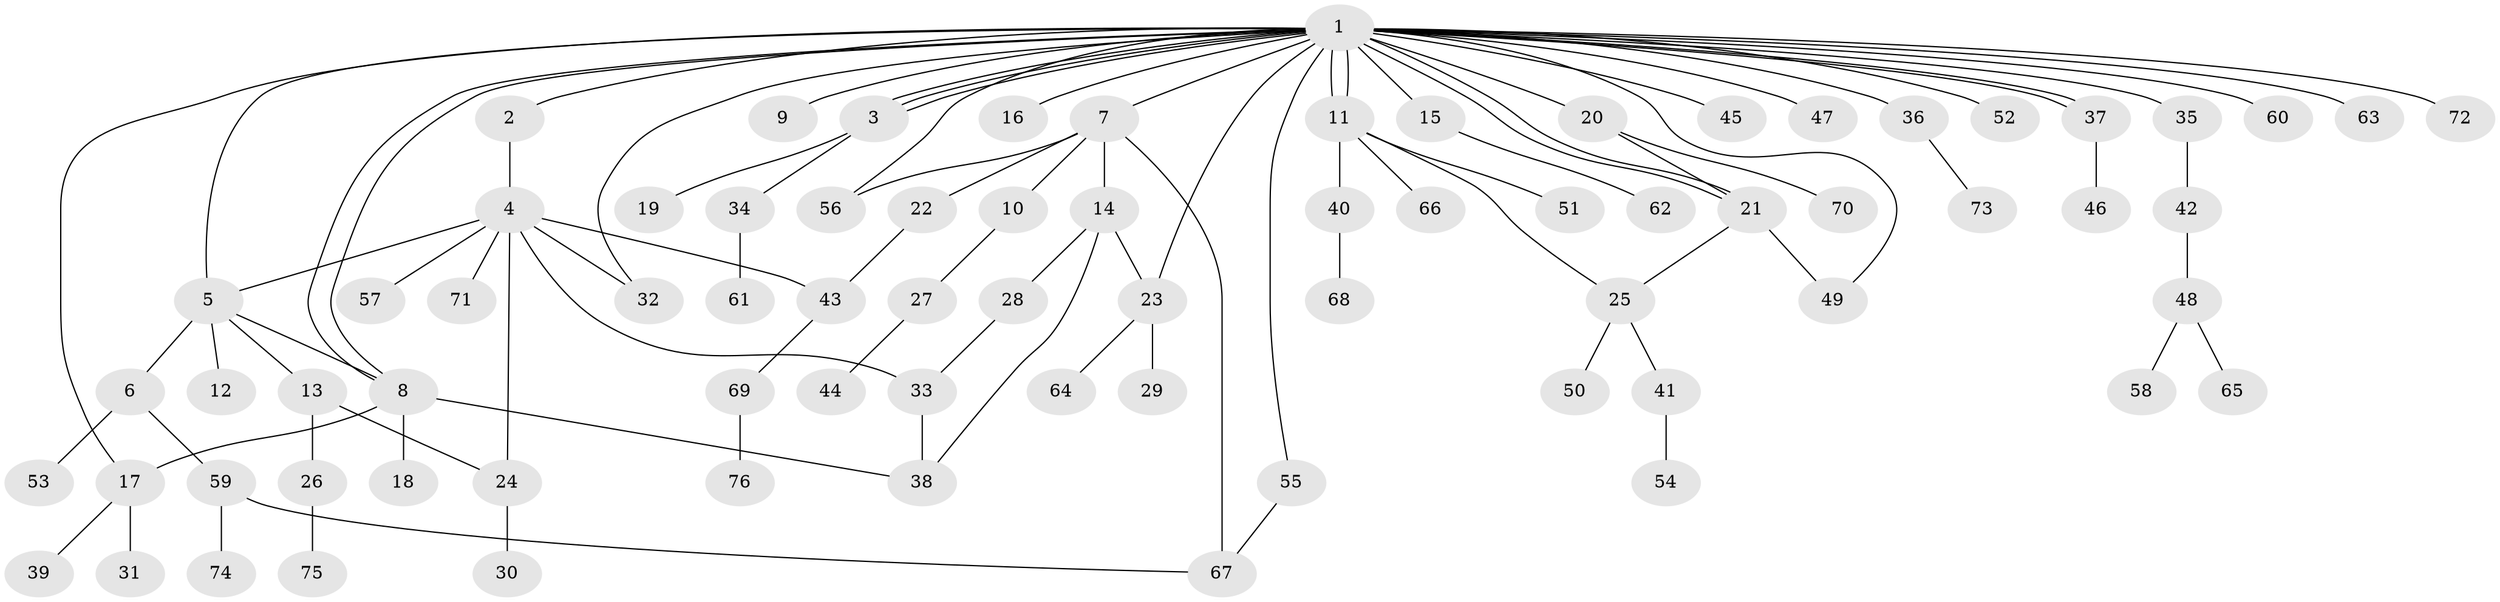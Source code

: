 // Generated by graph-tools (version 1.1) at 2025/49/03/09/25 03:49:53]
// undirected, 76 vertices, 97 edges
graph export_dot {
graph [start="1"]
  node [color=gray90,style=filled];
  1;
  2;
  3;
  4;
  5;
  6;
  7;
  8;
  9;
  10;
  11;
  12;
  13;
  14;
  15;
  16;
  17;
  18;
  19;
  20;
  21;
  22;
  23;
  24;
  25;
  26;
  27;
  28;
  29;
  30;
  31;
  32;
  33;
  34;
  35;
  36;
  37;
  38;
  39;
  40;
  41;
  42;
  43;
  44;
  45;
  46;
  47;
  48;
  49;
  50;
  51;
  52;
  53;
  54;
  55;
  56;
  57;
  58;
  59;
  60;
  61;
  62;
  63;
  64;
  65;
  66;
  67;
  68;
  69;
  70;
  71;
  72;
  73;
  74;
  75;
  76;
  1 -- 2;
  1 -- 3;
  1 -- 3;
  1 -- 3;
  1 -- 5;
  1 -- 7;
  1 -- 8;
  1 -- 8;
  1 -- 9;
  1 -- 11;
  1 -- 11;
  1 -- 15;
  1 -- 16;
  1 -- 17;
  1 -- 20;
  1 -- 21;
  1 -- 21;
  1 -- 23;
  1 -- 32;
  1 -- 35;
  1 -- 36;
  1 -- 37;
  1 -- 37;
  1 -- 45;
  1 -- 47;
  1 -- 49;
  1 -- 52;
  1 -- 55;
  1 -- 56;
  1 -- 60;
  1 -- 63;
  1 -- 72;
  2 -- 4;
  3 -- 19;
  3 -- 34;
  4 -- 5;
  4 -- 24;
  4 -- 32;
  4 -- 33;
  4 -- 43;
  4 -- 57;
  4 -- 71;
  5 -- 6;
  5 -- 8;
  5 -- 12;
  5 -- 13;
  6 -- 53;
  6 -- 59;
  7 -- 10;
  7 -- 14;
  7 -- 22;
  7 -- 56;
  7 -- 67;
  8 -- 17;
  8 -- 18;
  8 -- 38;
  10 -- 27;
  11 -- 25;
  11 -- 40;
  11 -- 51;
  11 -- 66;
  13 -- 24;
  13 -- 26;
  14 -- 23;
  14 -- 28;
  14 -- 38;
  15 -- 62;
  17 -- 31;
  17 -- 39;
  20 -- 21;
  20 -- 70;
  21 -- 25;
  21 -- 49;
  22 -- 43;
  23 -- 29;
  23 -- 64;
  24 -- 30;
  25 -- 41;
  25 -- 50;
  26 -- 75;
  27 -- 44;
  28 -- 33;
  33 -- 38;
  34 -- 61;
  35 -- 42;
  36 -- 73;
  37 -- 46;
  40 -- 68;
  41 -- 54;
  42 -- 48;
  43 -- 69;
  48 -- 58;
  48 -- 65;
  55 -- 67;
  59 -- 67;
  59 -- 74;
  69 -- 76;
}
